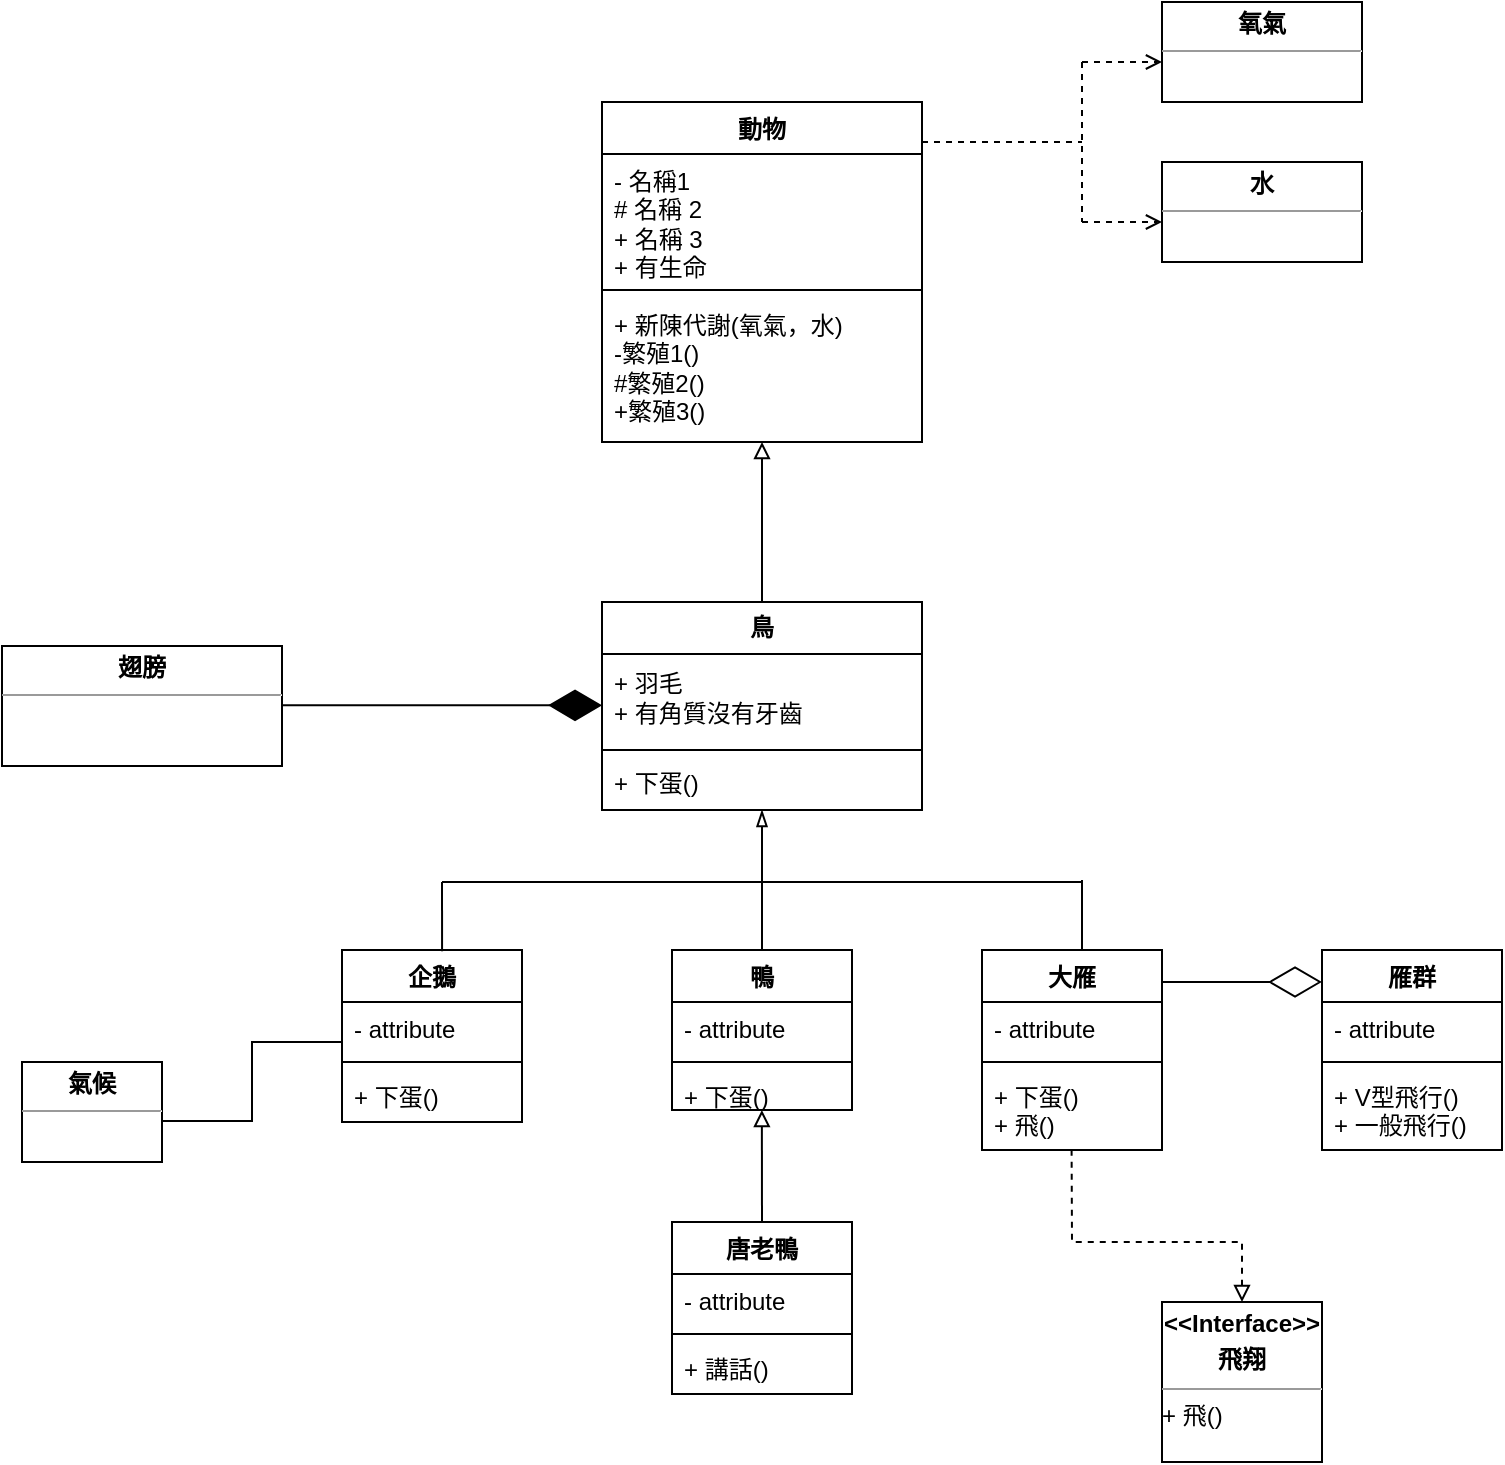 <mxfile version="22.0.8" type="github">
  <diagram name="第 1 页" id="tdEde-hRoEdSzuh2EzRL">
    <mxGraphModel dx="1687" dy="892" grid="1" gridSize="10" guides="1" tooltips="1" connect="1" arrows="1" fold="1" page="1" pageScale="1" pageWidth="827" pageHeight="1169" math="0" shadow="0">
      <root>
        <mxCell id="0" />
        <mxCell id="1" parent="0" />
        <mxCell id="8usF_OZ5QxMzW-COX35--57" style="edgeStyle=orthogonalEdgeStyle;rounded=0;orthogonalLoop=1;jettySize=auto;html=1;endArrow=block;endFill=0;" edge="1" parent="1" source="8usF_OZ5QxMzW-COX35--2">
          <mxGeometry relative="1" as="geometry">
            <mxPoint x="400" y="520" as="targetPoint" />
          </mxGeometry>
        </mxCell>
        <mxCell id="8usF_OZ5QxMzW-COX35--2" value="鳥" style="swimlane;fontStyle=1;align=center;verticalAlign=middle;childLayout=stackLayout;horizontal=1;startSize=26;horizontalStack=0;resizeParent=1;resizeParentMax=0;resizeLast=0;collapsible=1;marginBottom=0;whiteSpace=wrap;html=1;" vertex="1" parent="1">
          <mxGeometry x="320" y="600" width="160" height="104" as="geometry" />
        </mxCell>
        <mxCell id="8usF_OZ5QxMzW-COX35--3" value="+ 羽毛&lt;br&gt;+ 有角質沒有牙齒" style="text;strokeColor=none;fillColor=none;align=left;verticalAlign=middle;spacingLeft=4;spacingRight=4;overflow=hidden;rotatable=0;points=[[0,0.5],[1,0.5]];portConstraint=eastwest;whiteSpace=wrap;html=1;" vertex="1" parent="8usF_OZ5QxMzW-COX35--2">
          <mxGeometry y="26" width="160" height="44" as="geometry" />
        </mxCell>
        <mxCell id="8usF_OZ5QxMzW-COX35--4" value="" style="line;strokeWidth=1;fillColor=none;align=left;verticalAlign=middle;spacingTop=-1;spacingLeft=3;spacingRight=3;rotatable=0;labelPosition=right;points=[];portConstraint=eastwest;strokeColor=inherit;" vertex="1" parent="8usF_OZ5QxMzW-COX35--2">
          <mxGeometry y="70" width="160" height="8" as="geometry" />
        </mxCell>
        <mxCell id="8usF_OZ5QxMzW-COX35--5" value="+ 下蛋()" style="text;strokeColor=none;fillColor=none;align=left;verticalAlign=middle;spacingLeft=4;spacingRight=4;overflow=hidden;rotatable=0;points=[[0,0.5],[1,0.5]];portConstraint=eastwest;whiteSpace=wrap;html=1;" vertex="1" parent="8usF_OZ5QxMzW-COX35--2">
          <mxGeometry y="78" width="160" height="26" as="geometry" />
        </mxCell>
        <mxCell id="8usF_OZ5QxMzW-COX35--6" value="&lt;p style=&quot;margin: 4px 0px 0px;&quot;&gt;&lt;b&gt;翅膀&lt;/b&gt;&lt;/p&gt;&lt;hr size=&quot;1&quot;&gt;&lt;div style=&quot;height:2px;&quot;&gt;&lt;/div&gt;" style="verticalAlign=middle;align=center;overflow=fill;fontSize=12;fontFamily=Helvetica;html=1;whiteSpace=wrap;" vertex="1" parent="1">
          <mxGeometry x="20" y="622" width="140" height="60" as="geometry" />
        </mxCell>
        <mxCell id="8usF_OZ5QxMzW-COX35--19" value="" style="endArrow=diamondThin;endFill=1;endSize=24;html=1;rounded=0;" edge="1" parent="1">
          <mxGeometry width="160" relative="1" as="geometry">
            <mxPoint x="160" y="651.66" as="sourcePoint" />
            <mxPoint x="320" y="651.66" as="targetPoint" />
          </mxGeometry>
        </mxCell>
        <mxCell id="8usF_OZ5QxMzW-COX35--23" value="大雁" style="swimlane;fontStyle=1;align=center;verticalAlign=top;childLayout=stackLayout;horizontal=1;startSize=26;horizontalStack=0;resizeParent=1;resizeParentMax=0;resizeLast=0;collapsible=1;marginBottom=0;whiteSpace=wrap;html=1;" vertex="1" parent="1">
          <mxGeometry x="510" y="774" width="90" height="100" as="geometry" />
        </mxCell>
        <mxCell id="8usF_OZ5QxMzW-COX35--24" value="- attribute" style="text;strokeColor=none;fillColor=none;align=left;verticalAlign=top;spacingLeft=4;spacingRight=4;overflow=hidden;rotatable=0;points=[[0,0.5],[1,0.5]];portConstraint=eastwest;whiteSpace=wrap;html=1;" vertex="1" parent="8usF_OZ5QxMzW-COX35--23">
          <mxGeometry y="26" width="90" height="26" as="geometry" />
        </mxCell>
        <mxCell id="8usF_OZ5QxMzW-COX35--25" value="" style="line;strokeWidth=1;fillColor=none;align=left;verticalAlign=middle;spacingTop=-1;spacingLeft=3;spacingRight=3;rotatable=0;labelPosition=right;points=[];portConstraint=eastwest;strokeColor=inherit;" vertex="1" parent="8usF_OZ5QxMzW-COX35--23">
          <mxGeometry y="52" width="90" height="8" as="geometry" />
        </mxCell>
        <mxCell id="8usF_OZ5QxMzW-COX35--26" value="+ 下蛋()&lt;span style=&quot;white-space: pre;&quot;&gt;&#x9;&lt;/span&gt;&lt;br&gt;+ 飛()&lt;br&gt;" style="text;strokeColor=none;fillColor=none;align=left;verticalAlign=top;spacingLeft=4;spacingRight=4;overflow=hidden;rotatable=0;points=[[0,0.5],[1,0.5]];portConstraint=eastwest;whiteSpace=wrap;html=1;" vertex="1" parent="8usF_OZ5QxMzW-COX35--23">
          <mxGeometry y="60" width="90" height="40" as="geometry" />
        </mxCell>
        <mxCell id="8usF_OZ5QxMzW-COX35--27" value="企鵝" style="swimlane;fontStyle=1;align=center;verticalAlign=top;childLayout=stackLayout;horizontal=1;startSize=26;horizontalStack=0;resizeParent=1;resizeParentMax=0;resizeLast=0;collapsible=1;marginBottom=0;whiteSpace=wrap;html=1;" vertex="1" parent="1">
          <mxGeometry x="190" y="774" width="90" height="86" as="geometry" />
        </mxCell>
        <mxCell id="8usF_OZ5QxMzW-COX35--28" value="- attribute" style="text;strokeColor=none;fillColor=none;align=left;verticalAlign=top;spacingLeft=4;spacingRight=4;overflow=hidden;rotatable=0;points=[[0,0.5],[1,0.5]];portConstraint=eastwest;whiteSpace=wrap;html=1;" vertex="1" parent="8usF_OZ5QxMzW-COX35--27">
          <mxGeometry y="26" width="90" height="26" as="geometry" />
        </mxCell>
        <mxCell id="8usF_OZ5QxMzW-COX35--29" value="" style="line;strokeWidth=1;fillColor=none;align=left;verticalAlign=middle;spacingTop=-1;spacingLeft=3;spacingRight=3;rotatable=0;labelPosition=right;points=[];portConstraint=eastwest;strokeColor=inherit;" vertex="1" parent="8usF_OZ5QxMzW-COX35--27">
          <mxGeometry y="52" width="90" height="8" as="geometry" />
        </mxCell>
        <mxCell id="8usF_OZ5QxMzW-COX35--30" value="+ 下蛋()&lt;br&gt;" style="text;strokeColor=none;fillColor=none;align=left;verticalAlign=top;spacingLeft=4;spacingRight=4;overflow=hidden;rotatable=0;points=[[0,0.5],[1,0.5]];portConstraint=eastwest;whiteSpace=wrap;html=1;" vertex="1" parent="8usF_OZ5QxMzW-COX35--27">
          <mxGeometry y="60" width="90" height="26" as="geometry" />
        </mxCell>
        <mxCell id="8usF_OZ5QxMzW-COX35--37" style="edgeStyle=orthogonalEdgeStyle;rounded=0;orthogonalLoop=1;jettySize=auto;html=1;exitX=0.5;exitY=0;exitDx=0;exitDy=0;entryX=0.5;entryY=1;entryDx=0;entryDy=0;endArrow=blockThin;endFill=0;" edge="1" parent="1" source="8usF_OZ5QxMzW-COX35--31" target="8usF_OZ5QxMzW-COX35--2">
          <mxGeometry relative="1" as="geometry" />
        </mxCell>
        <mxCell id="8usF_OZ5QxMzW-COX35--31" value="鴨" style="swimlane;fontStyle=1;align=center;verticalAlign=top;childLayout=stackLayout;horizontal=1;startSize=26;horizontalStack=0;resizeParent=1;resizeParentMax=0;resizeLast=0;collapsible=1;marginBottom=0;whiteSpace=wrap;html=1;" vertex="1" parent="1">
          <mxGeometry x="355" y="774" width="90" height="80" as="geometry" />
        </mxCell>
        <mxCell id="8usF_OZ5QxMzW-COX35--32" value="- attribute" style="text;strokeColor=none;fillColor=none;align=left;verticalAlign=top;spacingLeft=4;spacingRight=4;overflow=hidden;rotatable=0;points=[[0,0.5],[1,0.5]];portConstraint=eastwest;whiteSpace=wrap;html=1;" vertex="1" parent="8usF_OZ5QxMzW-COX35--31">
          <mxGeometry y="26" width="90" height="26" as="geometry" />
        </mxCell>
        <mxCell id="8usF_OZ5QxMzW-COX35--33" value="" style="line;strokeWidth=1;fillColor=none;align=left;verticalAlign=middle;spacingTop=-1;spacingLeft=3;spacingRight=3;rotatable=0;labelPosition=right;points=[];portConstraint=eastwest;strokeColor=inherit;" vertex="1" parent="8usF_OZ5QxMzW-COX35--31">
          <mxGeometry y="52" width="90" height="8" as="geometry" />
        </mxCell>
        <mxCell id="8usF_OZ5QxMzW-COX35--34" value="+ 下蛋()" style="text;strokeColor=none;fillColor=none;align=left;verticalAlign=top;spacingLeft=4;spacingRight=4;overflow=hidden;rotatable=0;points=[[0,0.5],[1,0.5]];portConstraint=eastwest;whiteSpace=wrap;html=1;" vertex="1" parent="8usF_OZ5QxMzW-COX35--31">
          <mxGeometry y="60" width="90" height="20" as="geometry" />
        </mxCell>
        <mxCell id="8usF_OZ5QxMzW-COX35--39" value="" style="endArrow=none;html=1;rounded=0;" edge="1" parent="1">
          <mxGeometry width="50" height="50" relative="1" as="geometry">
            <mxPoint x="240" y="740" as="sourcePoint" />
            <mxPoint x="400" y="740" as="targetPoint" />
          </mxGeometry>
        </mxCell>
        <mxCell id="8usF_OZ5QxMzW-COX35--40" value="" style="endArrow=none;html=1;rounded=0;entryX=0.556;entryY=0.007;entryDx=0;entryDy=0;entryPerimeter=0;" edge="1" parent="1" target="8usF_OZ5QxMzW-COX35--27">
          <mxGeometry width="50" height="50" relative="1" as="geometry">
            <mxPoint x="240" y="740" as="sourcePoint" />
            <mxPoint x="240" y="770" as="targetPoint" />
          </mxGeometry>
        </mxCell>
        <mxCell id="8usF_OZ5QxMzW-COX35--41" value="" style="endArrow=none;html=1;rounded=0;" edge="1" parent="1">
          <mxGeometry width="50" height="50" relative="1" as="geometry">
            <mxPoint x="400" y="740" as="sourcePoint" />
            <mxPoint x="560" y="740" as="targetPoint" />
          </mxGeometry>
        </mxCell>
        <mxCell id="8usF_OZ5QxMzW-COX35--43" value="" style="endArrow=none;html=1;rounded=0;entryX=0.556;entryY=0.007;entryDx=0;entryDy=0;entryPerimeter=0;" edge="1" parent="1">
          <mxGeometry width="50" height="50" relative="1" as="geometry">
            <mxPoint x="560" y="739" as="sourcePoint" />
            <mxPoint x="560" y="774" as="targetPoint" />
            <Array as="points">
              <mxPoint x="560" y="749" />
              <mxPoint x="560" y="759" />
            </Array>
          </mxGeometry>
        </mxCell>
        <mxCell id="8usF_OZ5QxMzW-COX35--44" value="唐老鴨" style="swimlane;fontStyle=1;align=center;verticalAlign=top;childLayout=stackLayout;horizontal=1;startSize=26;horizontalStack=0;resizeParent=1;resizeParentMax=0;resizeLast=0;collapsible=1;marginBottom=0;whiteSpace=wrap;html=1;" vertex="1" parent="1">
          <mxGeometry x="355" y="910" width="90" height="86" as="geometry" />
        </mxCell>
        <mxCell id="8usF_OZ5QxMzW-COX35--45" value="- attribute" style="text;strokeColor=none;fillColor=none;align=left;verticalAlign=top;spacingLeft=4;spacingRight=4;overflow=hidden;rotatable=0;points=[[0,0.5],[1,0.5]];portConstraint=eastwest;whiteSpace=wrap;html=1;" vertex="1" parent="8usF_OZ5QxMzW-COX35--44">
          <mxGeometry y="26" width="90" height="26" as="geometry" />
        </mxCell>
        <mxCell id="8usF_OZ5QxMzW-COX35--46" value="" style="line;strokeWidth=1;fillColor=none;align=left;verticalAlign=middle;spacingTop=-1;spacingLeft=3;spacingRight=3;rotatable=0;labelPosition=right;points=[];portConstraint=eastwest;strokeColor=inherit;" vertex="1" parent="8usF_OZ5QxMzW-COX35--44">
          <mxGeometry y="52" width="90" height="8" as="geometry" />
        </mxCell>
        <mxCell id="8usF_OZ5QxMzW-COX35--47" value="+ 講話()" style="text;strokeColor=none;fillColor=none;align=left;verticalAlign=top;spacingLeft=4;spacingRight=4;overflow=hidden;rotatable=0;points=[[0,0.5],[1,0.5]];portConstraint=eastwest;whiteSpace=wrap;html=1;" vertex="1" parent="8usF_OZ5QxMzW-COX35--44">
          <mxGeometry y="60" width="90" height="26" as="geometry" />
        </mxCell>
        <mxCell id="8usF_OZ5QxMzW-COX35--49" value="" style="endArrow=block;html=1;rounded=0;exitX=0.5;exitY=0;exitDx=0;exitDy=0;endFill=0;" edge="1" parent="1" source="8usF_OZ5QxMzW-COX35--44">
          <mxGeometry width="50" height="50" relative="1" as="geometry">
            <mxPoint x="399.93" y="904" as="sourcePoint" />
            <mxPoint x="399.93" y="854" as="targetPoint" />
          </mxGeometry>
        </mxCell>
        <mxCell id="8usF_OZ5QxMzW-COX35--51" value="&lt;p style=&quot;margin:0px;margin-top:4px;text-align:center;&quot;&gt;&lt;b&gt;氣候&lt;/b&gt;&lt;/p&gt;&lt;hr size=&quot;1&quot;&gt;&lt;div style=&quot;height:2px;&quot;&gt;&lt;/div&gt;" style="verticalAlign=top;align=left;overflow=fill;fontSize=12;fontFamily=Helvetica;html=1;whiteSpace=wrap;" vertex="1" parent="1">
          <mxGeometry x="30" y="830" width="70" height="50" as="geometry" />
        </mxCell>
        <mxCell id="8usF_OZ5QxMzW-COX35--55" value="" style="endArrow=none;html=1;rounded=0;edgeStyle=elbowEdgeStyle;entryX=0;entryY=0.769;entryDx=0;entryDy=0;entryPerimeter=0;endFill=0;" edge="1" parent="1" target="8usF_OZ5QxMzW-COX35--28">
          <mxGeometry width="50" height="50" relative="1" as="geometry">
            <mxPoint x="100" y="859.48" as="sourcePoint" />
            <mxPoint x="140" y="810" as="targetPoint" />
          </mxGeometry>
        </mxCell>
        <mxCell id="8usF_OZ5QxMzW-COX35--58" value="動物" style="swimlane;fontStyle=1;align=center;verticalAlign=top;childLayout=stackLayout;horizontal=1;startSize=26;horizontalStack=0;resizeParent=1;resizeParentMax=0;resizeLast=0;collapsible=1;marginBottom=0;whiteSpace=wrap;html=1;" vertex="1" parent="1">
          <mxGeometry x="320" y="350" width="160" height="170" as="geometry" />
        </mxCell>
        <mxCell id="8usF_OZ5QxMzW-COX35--59" value="- 名稱1&lt;br&gt;# 名稱 2&lt;br&gt;+ 名稱 3&lt;br&gt;+ 有生命&amp;nbsp;" style="text;strokeColor=none;fillColor=none;align=left;verticalAlign=top;spacingLeft=4;spacingRight=4;overflow=hidden;rotatable=0;points=[[0,0.5],[1,0.5]];portConstraint=eastwest;whiteSpace=wrap;html=1;" vertex="1" parent="8usF_OZ5QxMzW-COX35--58">
          <mxGeometry y="26" width="160" height="64" as="geometry" />
        </mxCell>
        <mxCell id="8usF_OZ5QxMzW-COX35--60" value="" style="line;strokeWidth=1;fillColor=none;align=left;verticalAlign=middle;spacingTop=-1;spacingLeft=3;spacingRight=3;rotatable=0;labelPosition=right;points=[];portConstraint=eastwest;strokeColor=inherit;" vertex="1" parent="8usF_OZ5QxMzW-COX35--58">
          <mxGeometry y="90" width="160" height="8" as="geometry" />
        </mxCell>
        <mxCell id="8usF_OZ5QxMzW-COX35--61" value="+ 新陳代謝(氧氣，水)&lt;br&gt;-繁殖1()&lt;br&gt;#繁殖2()&lt;br&gt;+繁殖3()" style="text;strokeColor=none;fillColor=none;align=left;verticalAlign=top;spacingLeft=4;spacingRight=4;overflow=hidden;rotatable=0;points=[[0,0.5],[1,0.5]];portConstraint=eastwest;whiteSpace=wrap;html=1;" vertex="1" parent="8usF_OZ5QxMzW-COX35--58">
          <mxGeometry y="98" width="160" height="72" as="geometry" />
        </mxCell>
        <mxCell id="8usF_OZ5QxMzW-COX35--65" value="" style="endArrow=none;dashed=1;html=1;rounded=0;" edge="1" parent="1">
          <mxGeometry width="50" height="50" relative="1" as="geometry">
            <mxPoint x="480" y="370" as="sourcePoint" />
            <mxPoint x="560" y="370" as="targetPoint" />
          </mxGeometry>
        </mxCell>
        <mxCell id="8usF_OZ5QxMzW-COX35--66" value="" style="endArrow=none;dashed=1;html=1;rounded=0;" edge="1" parent="1">
          <mxGeometry width="50" height="50" relative="1" as="geometry">
            <mxPoint x="560" y="330" as="sourcePoint" />
            <mxPoint x="560" y="410" as="targetPoint" />
          </mxGeometry>
        </mxCell>
        <mxCell id="8usF_OZ5QxMzW-COX35--67" value="" style="endArrow=open;dashed=1;html=1;rounded=0;endFill=0;" edge="1" parent="1">
          <mxGeometry width="50" height="50" relative="1" as="geometry">
            <mxPoint x="560" y="330" as="sourcePoint" />
            <mxPoint x="600" y="330" as="targetPoint" />
          </mxGeometry>
        </mxCell>
        <mxCell id="8usF_OZ5QxMzW-COX35--68" value="" style="endArrow=open;dashed=1;html=1;rounded=0;endFill=0;" edge="1" parent="1">
          <mxGeometry width="50" height="50" relative="1" as="geometry">
            <mxPoint x="560" y="410" as="sourcePoint" />
            <mxPoint x="600" y="410" as="targetPoint" />
          </mxGeometry>
        </mxCell>
        <mxCell id="8usF_OZ5QxMzW-COX35--69" value="&lt;p style=&quot;margin:0px;margin-top:4px;text-align:center;&quot;&gt;&lt;b&gt;氧氣&lt;/b&gt;&lt;/p&gt;&lt;hr size=&quot;1&quot;&gt;&lt;div style=&quot;height:2px;&quot;&gt;&lt;/div&gt;" style="verticalAlign=top;align=left;overflow=fill;fontSize=12;fontFamily=Helvetica;html=1;whiteSpace=wrap;" vertex="1" parent="1">
          <mxGeometry x="600" y="300" width="100" height="50" as="geometry" />
        </mxCell>
        <mxCell id="8usF_OZ5QxMzW-COX35--70" value="&lt;p style=&quot;margin:0px;margin-top:4px;text-align:center;&quot;&gt;&lt;b&gt;水&lt;/b&gt;&lt;/p&gt;&lt;hr size=&quot;1&quot;&gt;&lt;div style=&quot;height:2px;&quot;&gt;&lt;/div&gt;" style="verticalAlign=top;align=left;overflow=fill;fontSize=12;fontFamily=Helvetica;html=1;whiteSpace=wrap;" vertex="1" parent="1">
          <mxGeometry x="600" y="380" width="100" height="50" as="geometry" />
        </mxCell>
        <mxCell id="8usF_OZ5QxMzW-COX35--71" value="" style="endArrow=diamondThin;endFill=0;endSize=24;html=1;rounded=0;" edge="1" parent="1">
          <mxGeometry width="160" relative="1" as="geometry">
            <mxPoint x="600" y="790" as="sourcePoint" />
            <mxPoint x="680" y="790" as="targetPoint" />
          </mxGeometry>
        </mxCell>
        <mxCell id="8usF_OZ5QxMzW-COX35--72" value="雁群" style="swimlane;fontStyle=1;align=center;verticalAlign=top;childLayout=stackLayout;horizontal=1;startSize=26;horizontalStack=0;resizeParent=1;resizeParentMax=0;resizeLast=0;collapsible=1;marginBottom=0;whiteSpace=wrap;html=1;" vertex="1" parent="1">
          <mxGeometry x="680" y="774" width="90" height="100" as="geometry" />
        </mxCell>
        <mxCell id="8usF_OZ5QxMzW-COX35--73" value="- attribute" style="text;strokeColor=none;fillColor=none;align=left;verticalAlign=top;spacingLeft=4;spacingRight=4;overflow=hidden;rotatable=0;points=[[0,0.5],[1,0.5]];portConstraint=eastwest;whiteSpace=wrap;html=1;" vertex="1" parent="8usF_OZ5QxMzW-COX35--72">
          <mxGeometry y="26" width="90" height="26" as="geometry" />
        </mxCell>
        <mxCell id="8usF_OZ5QxMzW-COX35--74" value="" style="line;strokeWidth=1;fillColor=none;align=left;verticalAlign=middle;spacingTop=-1;spacingLeft=3;spacingRight=3;rotatable=0;labelPosition=right;points=[];portConstraint=eastwest;strokeColor=inherit;" vertex="1" parent="8usF_OZ5QxMzW-COX35--72">
          <mxGeometry y="52" width="90" height="8" as="geometry" />
        </mxCell>
        <mxCell id="8usF_OZ5QxMzW-COX35--75" value="+ V型飛行()&lt;span style=&quot;white-space: pre;&quot;&gt;&#x9;&lt;/span&gt;&lt;br&gt;+ 一般飛行()" style="text;strokeColor=none;fillColor=none;align=left;verticalAlign=top;spacingLeft=4;spacingRight=4;overflow=hidden;rotatable=0;points=[[0,0.5],[1,0.5]];portConstraint=eastwest;whiteSpace=wrap;html=1;" vertex="1" parent="8usF_OZ5QxMzW-COX35--72">
          <mxGeometry y="60" width="90" height="40" as="geometry" />
        </mxCell>
        <mxCell id="8usF_OZ5QxMzW-COX35--76" value="" style="endArrow=none;dashed=1;html=1;rounded=0;startArrow=block;startFill=0;" edge="1" parent="1">
          <mxGeometry width="50" height="50" relative="1" as="geometry">
            <mxPoint x="640" y="950" as="sourcePoint" />
            <mxPoint x="554.8" y="874" as="targetPoint" />
            <Array as="points">
              <mxPoint x="640" y="920" />
              <mxPoint x="555" y="920" />
            </Array>
          </mxGeometry>
        </mxCell>
        <mxCell id="8usF_OZ5QxMzW-COX35--80" value="&lt;p style=&quot;margin:0px;margin-top:4px;text-align:center;&quot;&gt;&lt;b&gt;&amp;lt;&amp;lt;Interface&amp;gt;&amp;gt;&lt;/b&gt;&lt;/p&gt;&lt;p style=&quot;margin:0px;margin-top:4px;text-align:center;&quot;&gt;&lt;b&gt;飛翔&lt;/b&gt;&lt;/p&gt;&lt;hr size=&quot;1&quot;&gt;&lt;div style=&quot;height:2px;&quot;&gt;+ 飛()&lt;/div&gt;" style="verticalAlign=top;align=left;overflow=fill;fontSize=12;fontFamily=Helvetica;html=1;whiteSpace=wrap;" vertex="1" parent="1">
          <mxGeometry x="600" y="950" width="80" height="80" as="geometry" />
        </mxCell>
      </root>
    </mxGraphModel>
  </diagram>
</mxfile>
